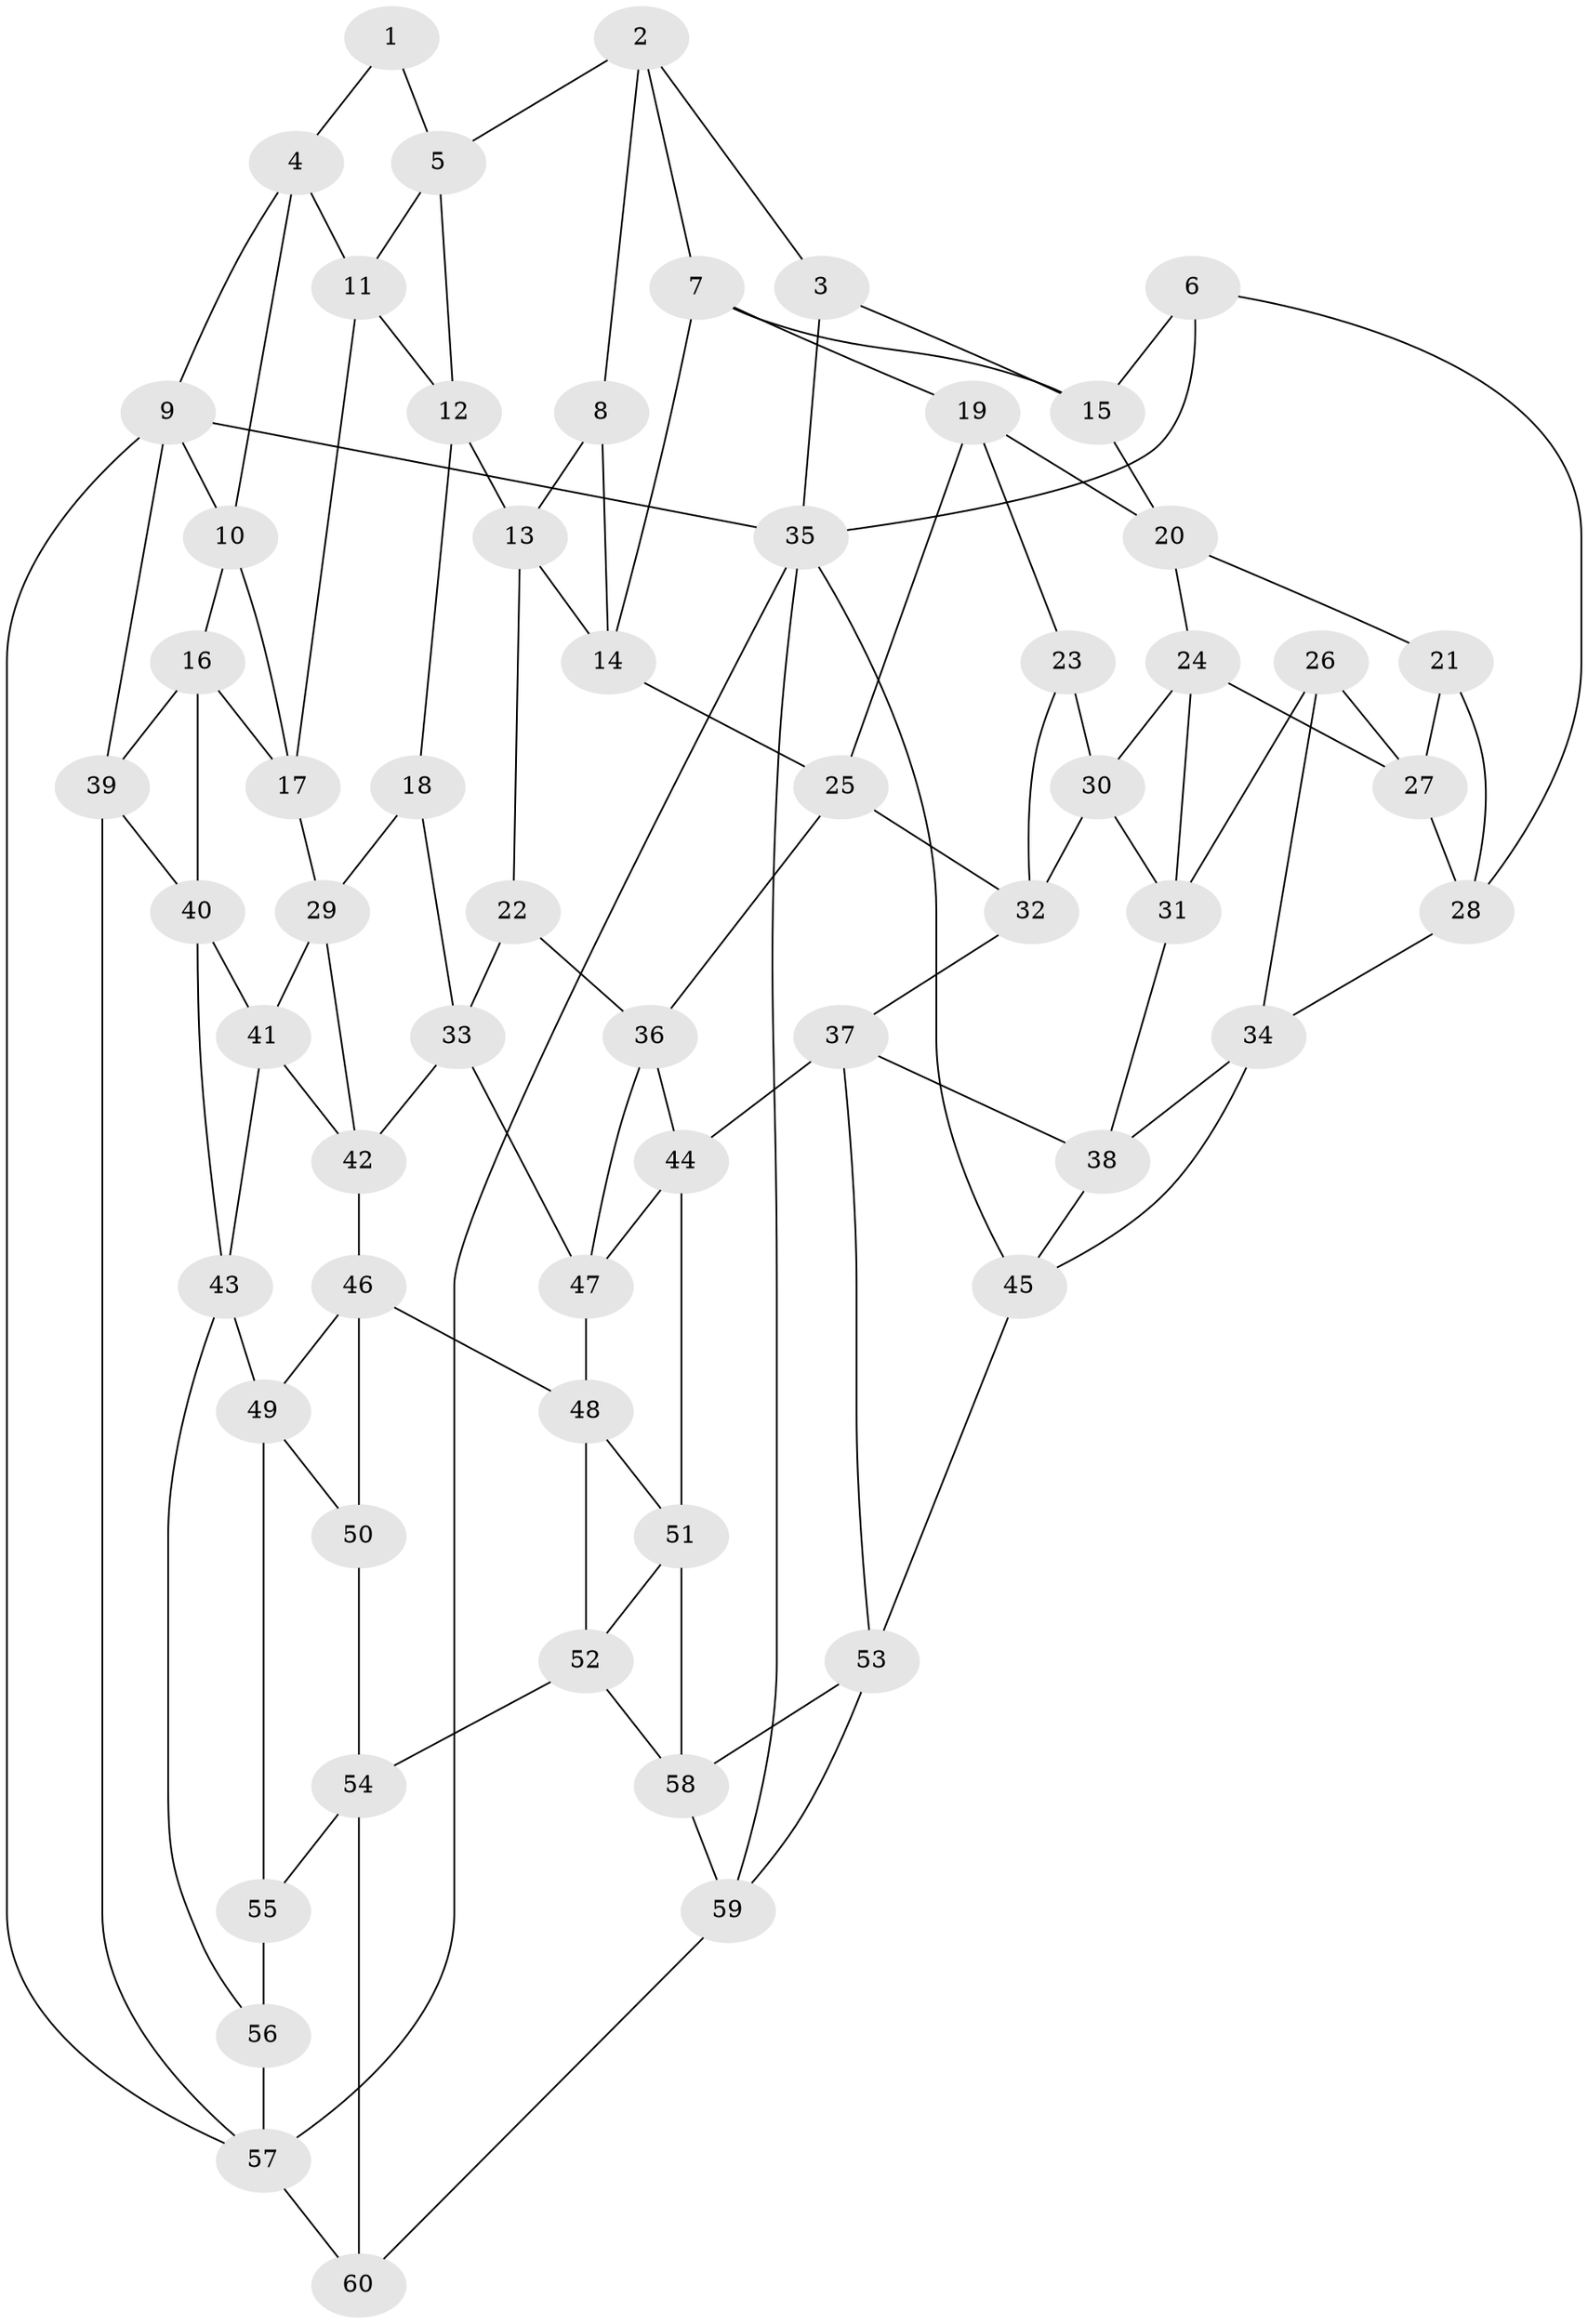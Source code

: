 // original degree distribution, {3: 0.016666666666666666, 4: 0.23333333333333334, 6: 0.21666666666666667, 5: 0.5333333333333333}
// Generated by graph-tools (version 1.1) at 2025/51/03/09/25 03:51:07]
// undirected, 60 vertices, 115 edges
graph export_dot {
graph [start="1"]
  node [color=gray90,style=filled];
  1;
  2;
  3;
  4;
  5;
  6;
  7;
  8;
  9;
  10;
  11;
  12;
  13;
  14;
  15;
  16;
  17;
  18;
  19;
  20;
  21;
  22;
  23;
  24;
  25;
  26;
  27;
  28;
  29;
  30;
  31;
  32;
  33;
  34;
  35;
  36;
  37;
  38;
  39;
  40;
  41;
  42;
  43;
  44;
  45;
  46;
  47;
  48;
  49;
  50;
  51;
  52;
  53;
  54;
  55;
  56;
  57;
  58;
  59;
  60;
  1 -- 4 [weight=1.0];
  1 -- 5 [weight=1.0];
  2 -- 3 [weight=1.0];
  2 -- 5 [weight=1.0];
  2 -- 7 [weight=1.0];
  2 -- 8 [weight=1.0];
  3 -- 15 [weight=1.0];
  3 -- 35 [weight=1.0];
  4 -- 9 [weight=1.0];
  4 -- 10 [weight=1.0];
  4 -- 11 [weight=1.0];
  5 -- 11 [weight=1.0];
  5 -- 12 [weight=1.0];
  6 -- 15 [weight=1.0];
  6 -- 28 [weight=1.0];
  6 -- 35 [weight=1.0];
  7 -- 14 [weight=1.0];
  7 -- 15 [weight=1.0];
  7 -- 19 [weight=1.0];
  8 -- 13 [weight=1.0];
  8 -- 14 [weight=1.0];
  9 -- 10 [weight=1.0];
  9 -- 35 [weight=1.0];
  9 -- 39 [weight=1.0];
  9 -- 57 [weight=1.0];
  10 -- 16 [weight=1.0];
  10 -- 17 [weight=1.0];
  11 -- 12 [weight=1.0];
  11 -- 17 [weight=1.0];
  12 -- 13 [weight=1.0];
  12 -- 18 [weight=1.0];
  13 -- 14 [weight=1.0];
  13 -- 22 [weight=1.0];
  14 -- 25 [weight=1.0];
  15 -- 20 [weight=1.0];
  16 -- 17 [weight=1.0];
  16 -- 39 [weight=1.0];
  16 -- 40 [weight=1.0];
  17 -- 29 [weight=1.0];
  18 -- 29 [weight=1.0];
  18 -- 33 [weight=1.0];
  19 -- 20 [weight=1.0];
  19 -- 23 [weight=1.0];
  19 -- 25 [weight=1.0];
  20 -- 21 [weight=1.0];
  20 -- 24 [weight=1.0];
  21 -- 27 [weight=1.0];
  21 -- 28 [weight=1.0];
  22 -- 33 [weight=1.0];
  22 -- 36 [weight=1.0];
  23 -- 30 [weight=1.0];
  23 -- 32 [weight=1.0];
  24 -- 27 [weight=1.0];
  24 -- 30 [weight=1.0];
  24 -- 31 [weight=1.0];
  25 -- 32 [weight=1.0];
  25 -- 36 [weight=1.0];
  26 -- 27 [weight=1.0];
  26 -- 31 [weight=1.0];
  26 -- 34 [weight=1.0];
  27 -- 28 [weight=1.0];
  28 -- 34 [weight=1.0];
  29 -- 41 [weight=1.0];
  29 -- 42 [weight=1.0];
  30 -- 31 [weight=1.0];
  30 -- 32 [weight=1.0];
  31 -- 38 [weight=1.0];
  32 -- 37 [weight=1.0];
  33 -- 42 [weight=1.0];
  33 -- 47 [weight=1.0];
  34 -- 38 [weight=1.0];
  34 -- 45 [weight=1.0];
  35 -- 45 [weight=1.0];
  35 -- 57 [weight=1.0];
  35 -- 59 [weight=1.0];
  36 -- 44 [weight=1.0];
  36 -- 47 [weight=1.0];
  37 -- 38 [weight=1.0];
  37 -- 44 [weight=1.0];
  37 -- 53 [weight=1.0];
  38 -- 45 [weight=1.0];
  39 -- 40 [weight=1.0];
  39 -- 57 [weight=1.0];
  40 -- 41 [weight=1.0];
  40 -- 43 [weight=1.0];
  41 -- 42 [weight=1.0];
  41 -- 43 [weight=1.0];
  42 -- 46 [weight=1.0];
  43 -- 49 [weight=1.0];
  43 -- 56 [weight=1.0];
  44 -- 47 [weight=1.0];
  44 -- 51 [weight=1.0];
  45 -- 53 [weight=1.0];
  46 -- 48 [weight=1.0];
  46 -- 49 [weight=1.0];
  46 -- 50 [weight=1.0];
  47 -- 48 [weight=1.0];
  48 -- 51 [weight=1.0];
  48 -- 52 [weight=1.0];
  49 -- 50 [weight=1.0];
  49 -- 55 [weight=1.0];
  50 -- 54 [weight=1.0];
  51 -- 52 [weight=1.0];
  51 -- 58 [weight=1.0];
  52 -- 54 [weight=1.0];
  52 -- 58 [weight=1.0];
  53 -- 58 [weight=1.0];
  53 -- 59 [weight=1.0];
  54 -- 55 [weight=1.0];
  54 -- 60 [weight=1.0];
  55 -- 56 [weight=2.0];
  56 -- 57 [weight=1.0];
  57 -- 60 [weight=1.0];
  58 -- 59 [weight=1.0];
  59 -- 60 [weight=1.0];
}
